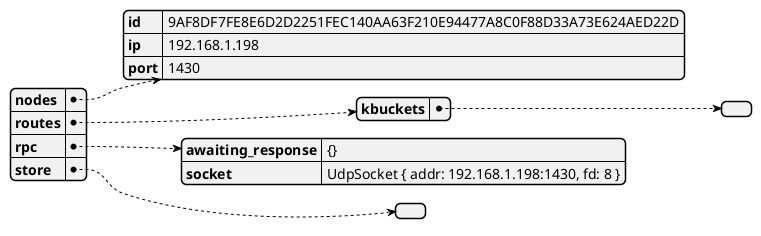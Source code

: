 @startjson
{"nodes":{"id":"9AF8DF7FE8E6D2D2251FEC140AA63F210E94477A8C0F88D33A73E624AED22D","ip":"192.168.1.198","port":1430},"routes":{"kbuckets":[]},"rpc":{"awaiting_response":"{}","socket":"UdpSocket { addr: 192.168.1.198:1430, fd: 8 }"},"store":[]}
@endjson